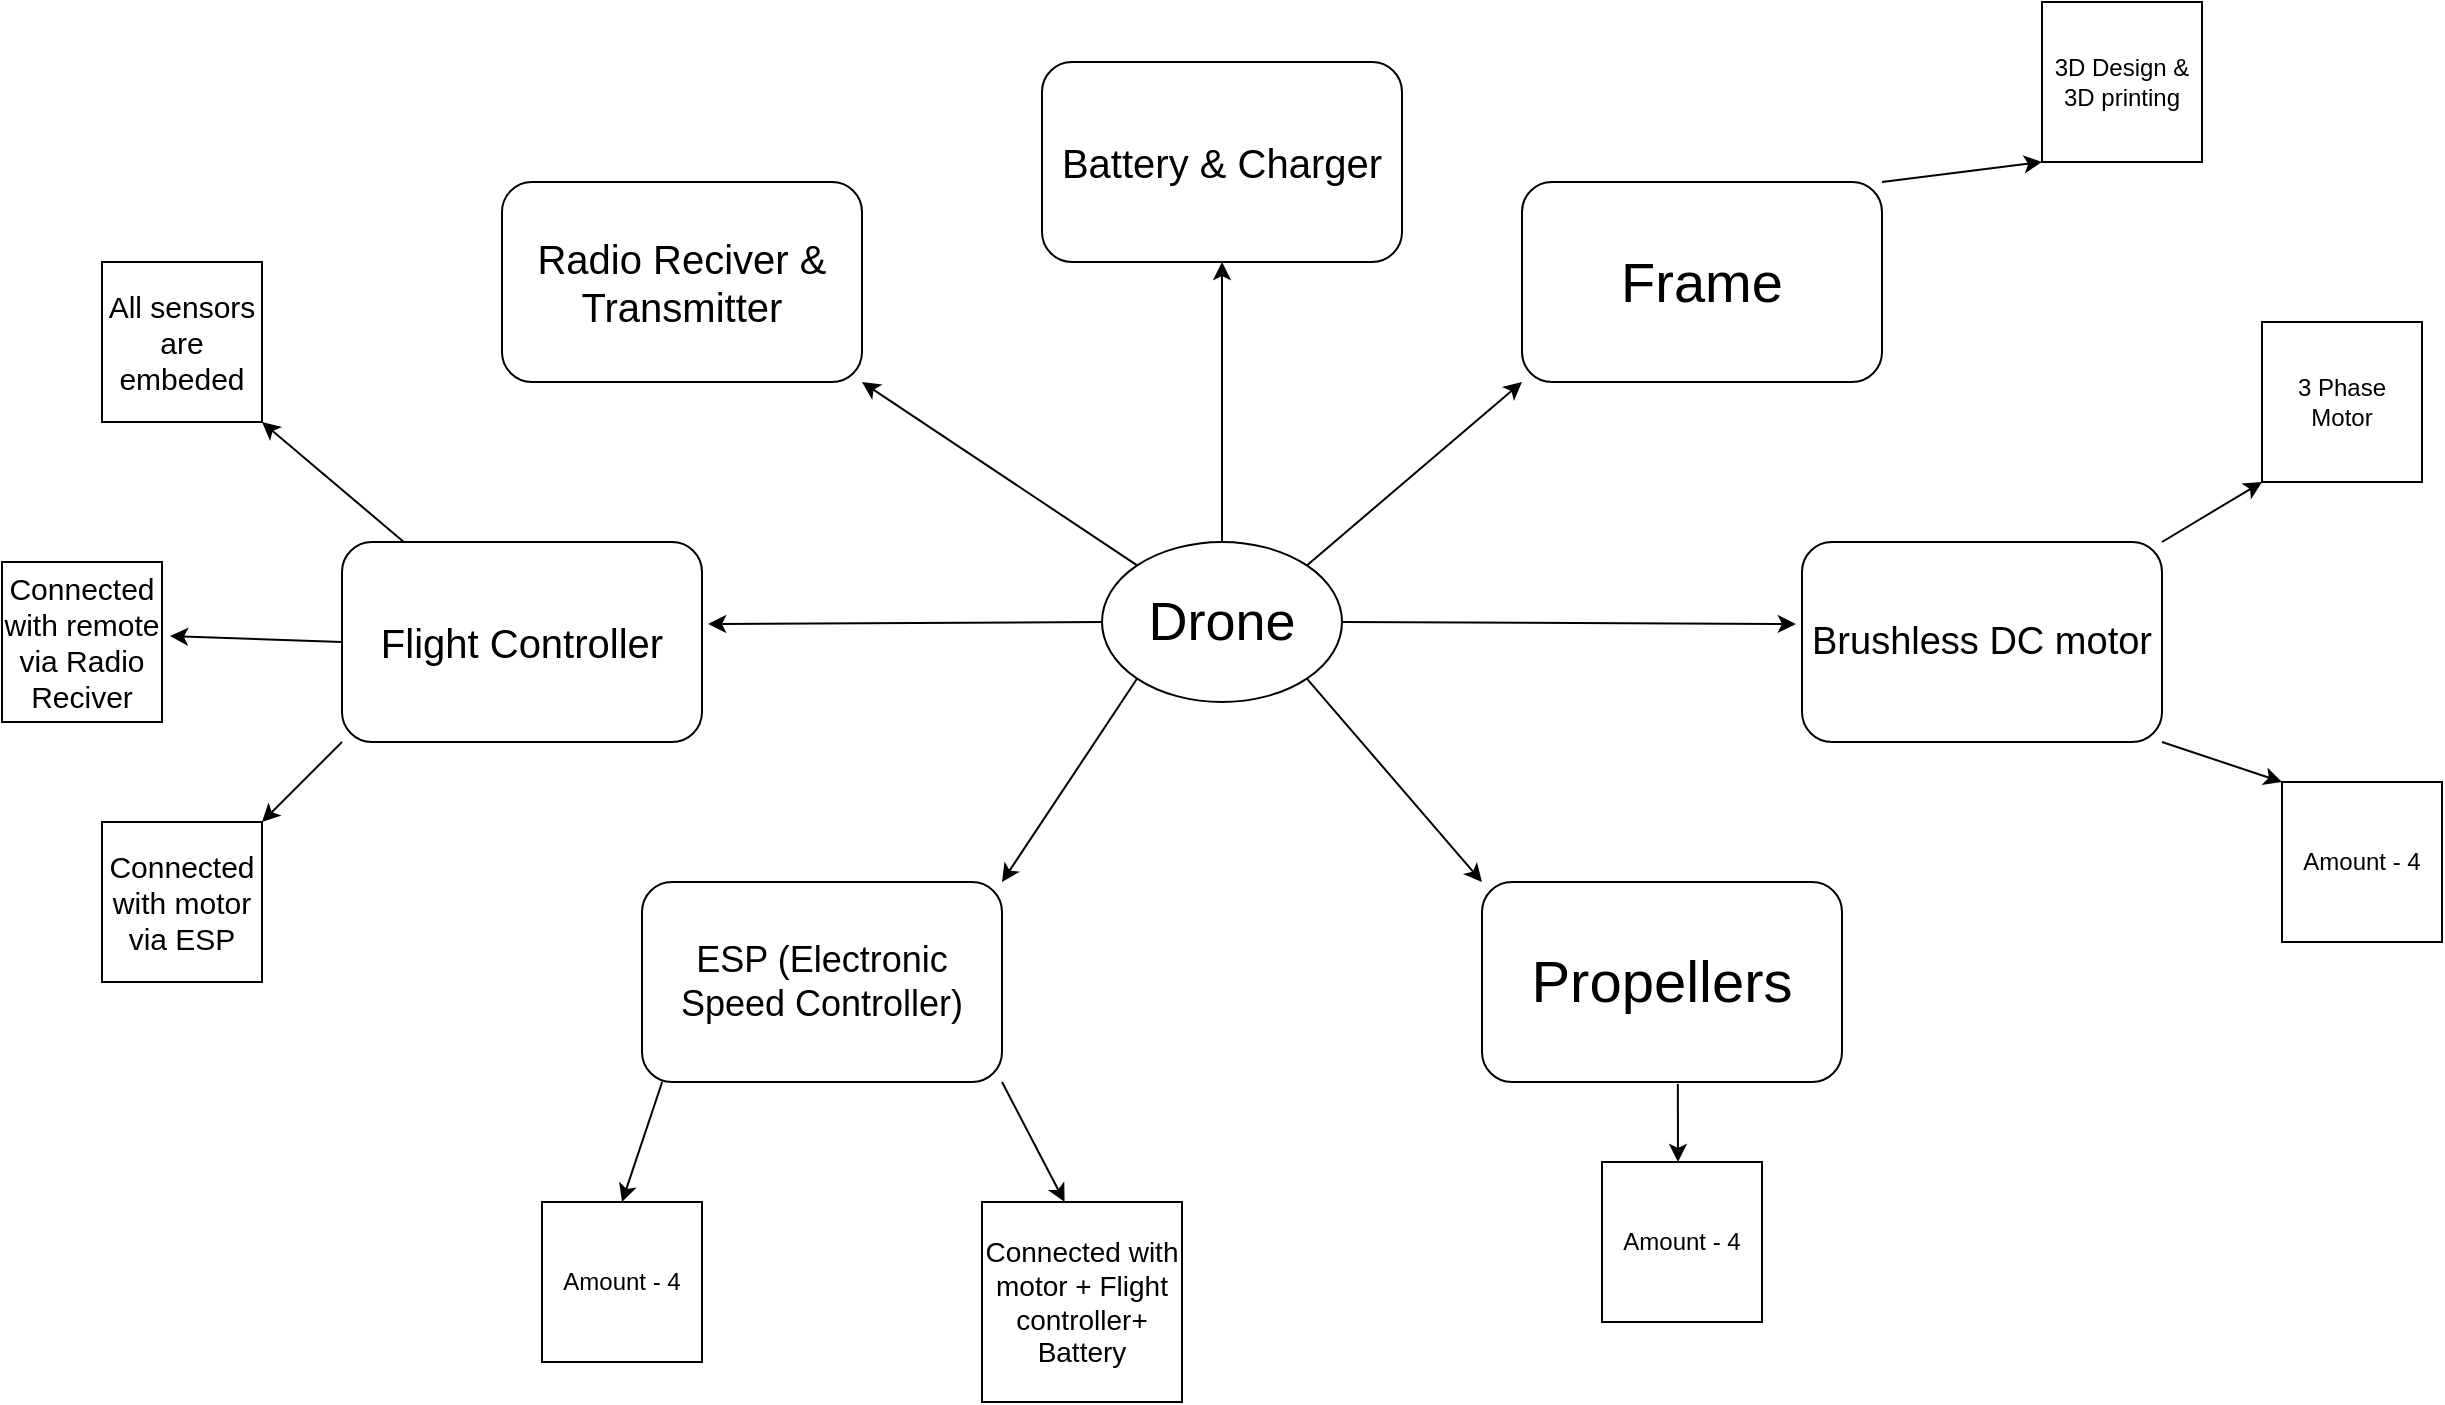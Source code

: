 <mxfile version="14.2.9" type="github" pages="2">
  <diagram id="Q8UlrpxTAa6PhzOdU1Pp" name="Page-1">
    <mxGraphModel dx="1422" dy="799" grid="0" gridSize="10" guides="1" tooltips="1" connect="1" arrows="1" fold="1" page="0" pageScale="1" pageWidth="1600" pageHeight="1200" math="0" shadow="0">
      <root>
        <mxCell id="0" />
        <mxCell id="1" parent="0" />
        <mxCell id="6F9EUwDVZOpL8d00740o-1" value="&lt;font style=&quot;font-size: 27px&quot;&gt;Drone&lt;/font&gt;" style="ellipse;whiteSpace=wrap;html=1;" vertex="1" parent="1">
          <mxGeometry x="690" y="420" width="120" height="80" as="geometry" />
        </mxCell>
        <mxCell id="6F9EUwDVZOpL8d00740o-2" value="&lt;font style=&quot;font-size: 28px&quot;&gt;Frame&lt;/font&gt;" style="rounded=1;whiteSpace=wrap;html=1;" vertex="1" parent="1">
          <mxGeometry x="900" y="240" width="180" height="100" as="geometry" />
        </mxCell>
        <mxCell id="6F9EUwDVZOpL8d00740o-3" value="3D Design &amp;amp; 3D printing" style="whiteSpace=wrap;html=1;aspect=fixed;" vertex="1" parent="1">
          <mxGeometry x="1160" y="150" width="80" height="80" as="geometry" />
        </mxCell>
        <mxCell id="6F9EUwDVZOpL8d00740o-4" value="&lt;font style=&quot;font-size: 19px&quot;&gt;Brushless DC motor&lt;/font&gt;" style="rounded=1;whiteSpace=wrap;html=1;" vertex="1" parent="1">
          <mxGeometry x="1040" y="420" width="180" height="100" as="geometry" />
        </mxCell>
        <mxCell id="6F9EUwDVZOpL8d00740o-5" value="&lt;font style=&quot;font-size: 29px&quot;&gt;Propellers&lt;/font&gt;" style="rounded=1;whiteSpace=wrap;html=1;" vertex="1" parent="1">
          <mxGeometry x="880" y="590" width="180" height="100" as="geometry" />
        </mxCell>
        <mxCell id="6F9EUwDVZOpL8d00740o-6" value="3 Phase Motor" style="whiteSpace=wrap;html=1;aspect=fixed;" vertex="1" parent="1">
          <mxGeometry x="1270" y="310" width="80" height="80" as="geometry" />
        </mxCell>
        <mxCell id="6F9EUwDVZOpL8d00740o-7" value="Amount - 4" style="whiteSpace=wrap;html=1;aspect=fixed;" vertex="1" parent="1">
          <mxGeometry x="1280" y="540" width="80" height="80" as="geometry" />
        </mxCell>
        <mxCell id="6F9EUwDVZOpL8d00740o-8" value="&lt;font style=&quot;font-size: 20px&quot;&gt;Flight Controller&lt;/font&gt;" style="rounded=1;whiteSpace=wrap;html=1;" vertex="1" parent="1">
          <mxGeometry x="310" y="420" width="180" height="100" as="geometry" />
        </mxCell>
        <mxCell id="6F9EUwDVZOpL8d00740o-9" value="Amount - 4" style="whiteSpace=wrap;html=1;aspect=fixed;" vertex="1" parent="1">
          <mxGeometry x="940" y="730" width="80" height="80" as="geometry" />
        </mxCell>
        <mxCell id="6F9EUwDVZOpL8d00740o-10" value="&lt;font style=&quot;font-size: 18px&quot;&gt;ESP (Electronic Speed Controller)&lt;/font&gt;" style="rounded=1;whiteSpace=wrap;html=1;" vertex="1" parent="1">
          <mxGeometry x="460" y="590" width="180" height="100" as="geometry" />
        </mxCell>
        <mxCell id="6F9EUwDVZOpL8d00740o-11" value="&lt;div style=&quot;font-size: 20px&quot;&gt;&lt;font style=&quot;font-size: 20px&quot;&gt;Radio Reciver &amp;amp; Transmitter&lt;/font&gt;&lt;/div&gt;" style="rounded=1;whiteSpace=wrap;html=1;" vertex="1" parent="1">
          <mxGeometry x="390" y="240" width="180" height="100" as="geometry" />
        </mxCell>
        <mxCell id="6F9EUwDVZOpL8d00740o-12" value="Amount - 4" style="whiteSpace=wrap;html=1;aspect=fixed;" vertex="1" parent="1">
          <mxGeometry x="410" y="750" width="80" height="80" as="geometry" />
        </mxCell>
        <mxCell id="6F9EUwDVZOpL8d00740o-13" value="&lt;font style=&quot;font-size: 14px&quot;&gt;Connected with motor + Flight controller+ Battery&lt;/font&gt;" style="whiteSpace=wrap;html=1;aspect=fixed;" vertex="1" parent="1">
          <mxGeometry x="630" y="750" width="100" height="100" as="geometry" />
        </mxCell>
        <mxCell id="6F9EUwDVZOpL8d00740o-14" value="&lt;font style=&quot;font-size: 15px&quot;&gt;All sensors are embeded&lt;/font&gt;" style="whiteSpace=wrap;html=1;aspect=fixed;" vertex="1" parent="1">
          <mxGeometry x="190" y="280" width="80" height="80" as="geometry" />
        </mxCell>
        <mxCell id="6F9EUwDVZOpL8d00740o-15" value="&lt;font style=&quot;font-size: 15px&quot;&gt;Connected with remote via Radio Reciver&lt;/font&gt;" style="whiteSpace=wrap;html=1;aspect=fixed;" vertex="1" parent="1">
          <mxGeometry x="140" y="430" width="80" height="80" as="geometry" />
        </mxCell>
        <mxCell id="6F9EUwDVZOpL8d00740o-16" value="&lt;font style=&quot;font-size: 15px&quot;&gt;Connected with motor via ESP&lt;/font&gt;" style="whiteSpace=wrap;html=1;aspect=fixed;" vertex="1" parent="1">
          <mxGeometry x="190" y="560" width="80" height="80" as="geometry" />
        </mxCell>
        <mxCell id="6F9EUwDVZOpL8d00740o-17" value="&lt;font style=&quot;font-size: 20px&quot;&gt;Battery &amp;amp; Charger&lt;/font&gt;" style="rounded=1;whiteSpace=wrap;html=1;" vertex="1" parent="1">
          <mxGeometry x="660" y="180" width="180" height="100" as="geometry" />
        </mxCell>
        <mxCell id="6F9EUwDVZOpL8d00740o-18" value="" style="endArrow=classic;html=1;exitX=0.5;exitY=0;exitDx=0;exitDy=0;entryX=0.5;entryY=1;entryDx=0;entryDy=0;" edge="1" parent="1" source="6F9EUwDVZOpL8d00740o-1" target="6F9EUwDVZOpL8d00740o-17">
          <mxGeometry width="50" height="50" relative="1" as="geometry">
            <mxPoint x="730" y="560" as="sourcePoint" />
            <mxPoint x="740" y="320" as="targetPoint" />
          </mxGeometry>
        </mxCell>
        <mxCell id="6F9EUwDVZOpL8d00740o-21" value="" style="endArrow=classic;html=1;exitX=0;exitY=0.5;exitDx=0;exitDy=0;entryX=1.017;entryY=0.41;entryDx=0;entryDy=0;entryPerimeter=0;" edge="1" parent="1" source="6F9EUwDVZOpL8d00740o-1" target="6F9EUwDVZOpL8d00740o-8">
          <mxGeometry width="50" height="50" relative="1" as="geometry">
            <mxPoint x="730" y="560" as="sourcePoint" />
            <mxPoint x="780" y="510" as="targetPoint" />
          </mxGeometry>
        </mxCell>
        <mxCell id="6F9EUwDVZOpL8d00740o-22" value="" style="endArrow=classic;html=1;exitX=1;exitY=0.5;exitDx=0;exitDy=0;entryX=-0.017;entryY=0.41;entryDx=0;entryDy=0;entryPerimeter=0;" edge="1" parent="1" source="6F9EUwDVZOpL8d00740o-1" target="6F9EUwDVZOpL8d00740o-4">
          <mxGeometry width="50" height="50" relative="1" as="geometry">
            <mxPoint x="730" y="560" as="sourcePoint" />
            <mxPoint x="1030" y="460" as="targetPoint" />
          </mxGeometry>
        </mxCell>
        <mxCell id="6F9EUwDVZOpL8d00740o-23" value="" style="endArrow=classic;html=1;exitX=0;exitY=1;exitDx=0;exitDy=0;entryX=1;entryY=0;entryDx=0;entryDy=0;" edge="1" parent="1" source="6F9EUwDVZOpL8d00740o-1" target="6F9EUwDVZOpL8d00740o-10">
          <mxGeometry width="50" height="50" relative="1" as="geometry">
            <mxPoint x="730" y="560" as="sourcePoint" />
            <mxPoint x="780" y="510" as="targetPoint" />
          </mxGeometry>
        </mxCell>
        <mxCell id="6F9EUwDVZOpL8d00740o-24" value="" style="endArrow=classic;html=1;exitX=1;exitY=1;exitDx=0;exitDy=0;entryX=0;entryY=0;entryDx=0;entryDy=0;" edge="1" parent="1" source="6F9EUwDVZOpL8d00740o-1" target="6F9EUwDVZOpL8d00740o-5">
          <mxGeometry width="50" height="50" relative="1" as="geometry">
            <mxPoint x="730" y="560" as="sourcePoint" />
            <mxPoint x="780" y="510" as="targetPoint" />
          </mxGeometry>
        </mxCell>
        <mxCell id="6F9EUwDVZOpL8d00740o-25" value="" style="endArrow=classic;html=1;exitX=0;exitY=0;exitDx=0;exitDy=0;entryX=1;entryY=1;entryDx=0;entryDy=0;" edge="1" parent="1" source="6F9EUwDVZOpL8d00740o-1" target="6F9EUwDVZOpL8d00740o-11">
          <mxGeometry width="50" height="50" relative="1" as="geometry">
            <mxPoint x="730" y="560" as="sourcePoint" />
            <mxPoint x="780" y="510" as="targetPoint" />
          </mxGeometry>
        </mxCell>
        <mxCell id="6F9EUwDVZOpL8d00740o-26" value="" style="endArrow=classic;html=1;exitX=1;exitY=0;exitDx=0;exitDy=0;entryX=0;entryY=1;entryDx=0;entryDy=0;" edge="1" parent="1" source="6F9EUwDVZOpL8d00740o-1" target="6F9EUwDVZOpL8d00740o-2">
          <mxGeometry width="50" height="50" relative="1" as="geometry">
            <mxPoint x="730" y="560" as="sourcePoint" />
            <mxPoint x="780" y="510" as="targetPoint" />
          </mxGeometry>
        </mxCell>
        <mxCell id="6F9EUwDVZOpL8d00740o-27" value="" style="endArrow=classic;html=1;exitX=1;exitY=0;exitDx=0;exitDy=0;entryX=0;entryY=1;entryDx=0;entryDy=0;" edge="1" parent="1" source="6F9EUwDVZOpL8d00740o-2" target="6F9EUwDVZOpL8d00740o-3">
          <mxGeometry width="50" height="50" relative="1" as="geometry">
            <mxPoint x="730" y="560" as="sourcePoint" />
            <mxPoint x="780" y="510" as="targetPoint" />
          </mxGeometry>
        </mxCell>
        <mxCell id="6F9EUwDVZOpL8d00740o-28" value="" style="endArrow=classic;html=1;exitX=1;exitY=0;exitDx=0;exitDy=0;entryX=0;entryY=1;entryDx=0;entryDy=0;" edge="1" parent="1" source="6F9EUwDVZOpL8d00740o-4" target="6F9EUwDVZOpL8d00740o-6">
          <mxGeometry width="50" height="50" relative="1" as="geometry">
            <mxPoint x="730" y="560" as="sourcePoint" />
            <mxPoint x="780" y="510" as="targetPoint" />
          </mxGeometry>
        </mxCell>
        <mxCell id="6F9EUwDVZOpL8d00740o-30" value="" style="endArrow=classic;html=1;exitX=1;exitY=1;exitDx=0;exitDy=0;entryX=0;entryY=0;entryDx=0;entryDy=0;" edge="1" parent="1" source="6F9EUwDVZOpL8d00740o-4" target="6F9EUwDVZOpL8d00740o-7">
          <mxGeometry width="50" height="50" relative="1" as="geometry">
            <mxPoint x="730" y="560" as="sourcePoint" />
            <mxPoint x="780" y="510" as="targetPoint" />
          </mxGeometry>
        </mxCell>
        <mxCell id="6F9EUwDVZOpL8d00740o-31" value="" style="endArrow=classic;html=1;exitX=0.544;exitY=1.01;exitDx=0;exitDy=0;exitPerimeter=0;" edge="1" parent="1" source="6F9EUwDVZOpL8d00740o-5">
          <mxGeometry width="50" height="50" relative="1" as="geometry">
            <mxPoint x="730" y="560" as="sourcePoint" />
            <mxPoint x="978" y="730" as="targetPoint" />
          </mxGeometry>
        </mxCell>
        <mxCell id="6F9EUwDVZOpL8d00740o-32" value="" style="endArrow=classic;html=1;exitX=1;exitY=1;exitDx=0;exitDy=0;entryX=0.413;entryY=0;entryDx=0;entryDy=0;entryPerimeter=0;" edge="1" parent="1" source="6F9EUwDVZOpL8d00740o-10" target="6F9EUwDVZOpL8d00740o-13">
          <mxGeometry width="50" height="50" relative="1" as="geometry">
            <mxPoint x="730" y="560" as="sourcePoint" />
            <mxPoint x="780" y="510" as="targetPoint" />
          </mxGeometry>
        </mxCell>
        <mxCell id="6F9EUwDVZOpL8d00740o-33" value="" style="endArrow=classic;html=1;exitX=0.056;exitY=1;exitDx=0;exitDy=0;exitPerimeter=0;entryX=0.5;entryY=0;entryDx=0;entryDy=0;" edge="1" parent="1" source="6F9EUwDVZOpL8d00740o-10" target="6F9EUwDVZOpL8d00740o-12">
          <mxGeometry width="50" height="50" relative="1" as="geometry">
            <mxPoint x="730" y="560" as="sourcePoint" />
            <mxPoint x="780" y="510" as="targetPoint" />
          </mxGeometry>
        </mxCell>
        <mxCell id="6F9EUwDVZOpL8d00740o-34" value="" style="endArrow=classic;html=1;exitX=0;exitY=0.5;exitDx=0;exitDy=0;entryX=1.05;entryY=0.588;entryDx=0;entryDy=0;entryPerimeter=0;" edge="1" parent="1" source="6F9EUwDVZOpL8d00740o-8">
          <mxGeometry width="50" height="50" relative="1" as="geometry">
            <mxPoint x="730" y="560" as="sourcePoint" />
            <mxPoint x="224" y="467.04" as="targetPoint" />
          </mxGeometry>
        </mxCell>
        <mxCell id="6F9EUwDVZOpL8d00740o-35" value="" style="endArrow=classic;html=1;exitX=0;exitY=1;exitDx=0;exitDy=0;entryX=1;entryY=0;entryDx=0;entryDy=0;" edge="1" parent="1" source="6F9EUwDVZOpL8d00740o-8" target="6F9EUwDVZOpL8d00740o-16">
          <mxGeometry width="50" height="50" relative="1" as="geometry">
            <mxPoint x="730" y="560" as="sourcePoint" />
            <mxPoint x="780" y="510" as="targetPoint" />
          </mxGeometry>
        </mxCell>
        <mxCell id="6F9EUwDVZOpL8d00740o-36" value="" style="endArrow=classic;html=1;entryX=1;entryY=1;entryDx=0;entryDy=0;" edge="1" parent="1" source="6F9EUwDVZOpL8d00740o-8" target="6F9EUwDVZOpL8d00740o-14">
          <mxGeometry width="50" height="50" relative="1" as="geometry">
            <mxPoint x="730" y="560" as="sourcePoint" />
            <mxPoint x="780" y="510" as="targetPoint" />
          </mxGeometry>
        </mxCell>
      </root>
    </mxGraphModel>
  </diagram>
  <diagram id="21u_xTM9q6hQ2Z6SL6It" name="Page-2">
    <mxGraphModel dx="1422" dy="799" grid="1" gridSize="10" guides="1" tooltips="1" connect="1" arrows="1" fold="1" page="1" pageScale="1" pageWidth="1600" pageHeight="1200" math="0" shadow="0">
      <root>
        <mxCell id="c1tlYQ7k55od8m6h_Xid-0" />
        <mxCell id="c1tlYQ7k55od8m6h_Xid-1" parent="c1tlYQ7k55od8m6h_Xid-0" />
      </root>
    </mxGraphModel>
  </diagram>
</mxfile>
